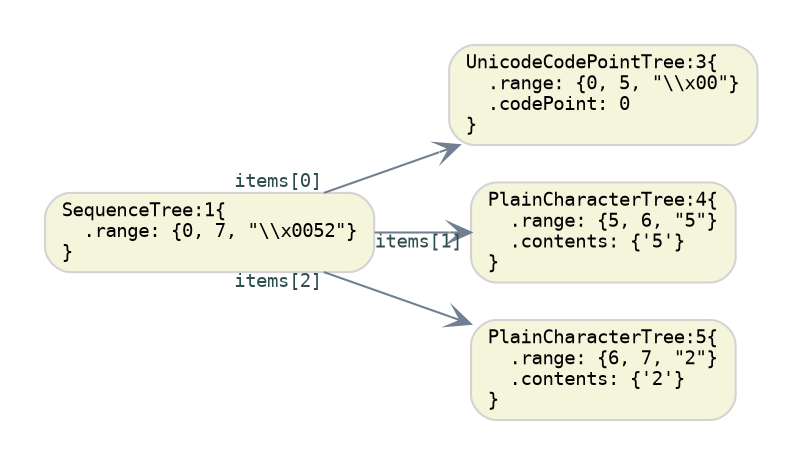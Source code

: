 digraph G {
  rankdir=LR;
  graph [fontname="Monospace", fontsize="11", pad="0.3"]

  // default nodes
  node [fontname="Monospace", fontsize= "9", shape="box", style="rounded,filled", color="LightGray", fillcolor="Beige", fixedsize="false", width="0.75"]
  1[ label="SequenceTree:1\{\l  .range: \{0, 7, \"\\\\x0052\"\}\l\}\l" ]
  3[ label="UnicodeCodePointTree:3\{\l  .range: \{0, 5, \"\\\\x00\"\}\l  .codePoint: 0\l\}\l" ]
  4[ label="PlainCharacterTree:4\{\l  .range: \{5, 6, \"5\"\}\l  .contents: \{'5'\}\l\}\l" ]
  5[ label="PlainCharacterTree:5\{\l  .range: \{6, 7, \"2\"\}\l  .contents: \{'2'\}\l\}\l" ]

  // default edges
  edge [fontname="Monospace", fontsize="9", style="solid", color="SlateGray", fontcolor="DarkSlateGray", arrowhead="vee", arrowtail="none", dir="both"]
  1 -> 3 [ label="",  taillabel="items[0]" ]
  1 -> 4 [ label="",  taillabel="items[1]" ]
  1 -> 5 [ label="",  taillabel="items[2]" ]
}
